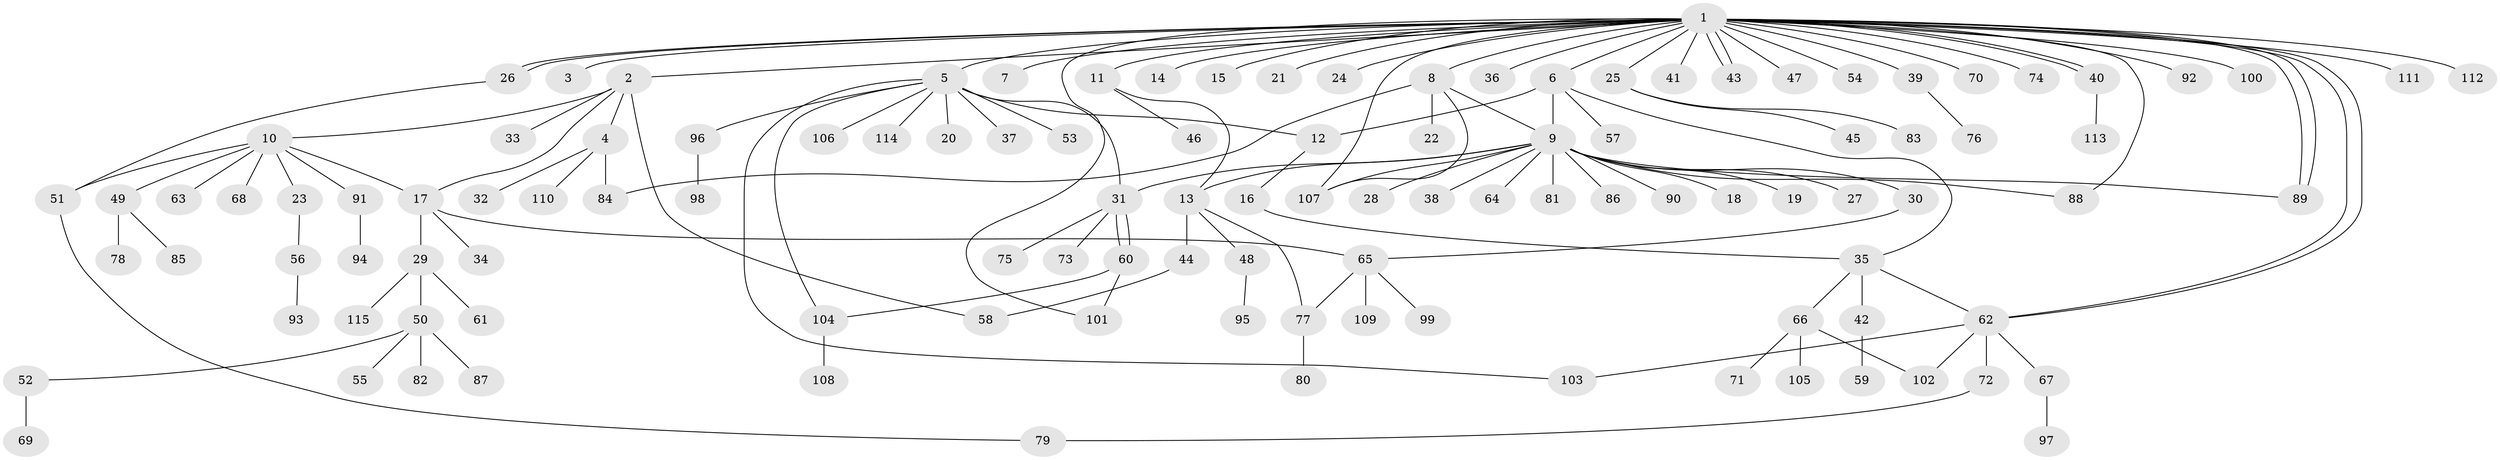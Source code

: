 // coarse degree distribution, {45: 0.011111111111111112, 6: 0.022222222222222223, 1: 0.5666666666666667, 3: 0.06666666666666667, 8: 0.011111111111111112, 4: 0.05555555555555555, 16: 0.011111111111111112, 7: 0.022222222222222223, 2: 0.2111111111111111, 5: 0.022222222222222223}
// Generated by graph-tools (version 1.1) at 2025/41/03/06/25 10:41:45]
// undirected, 115 vertices, 141 edges
graph export_dot {
graph [start="1"]
  node [color=gray90,style=filled];
  1;
  2;
  3;
  4;
  5;
  6;
  7;
  8;
  9;
  10;
  11;
  12;
  13;
  14;
  15;
  16;
  17;
  18;
  19;
  20;
  21;
  22;
  23;
  24;
  25;
  26;
  27;
  28;
  29;
  30;
  31;
  32;
  33;
  34;
  35;
  36;
  37;
  38;
  39;
  40;
  41;
  42;
  43;
  44;
  45;
  46;
  47;
  48;
  49;
  50;
  51;
  52;
  53;
  54;
  55;
  56;
  57;
  58;
  59;
  60;
  61;
  62;
  63;
  64;
  65;
  66;
  67;
  68;
  69;
  70;
  71;
  72;
  73;
  74;
  75;
  76;
  77;
  78;
  79;
  80;
  81;
  82;
  83;
  84;
  85;
  86;
  87;
  88;
  89;
  90;
  91;
  92;
  93;
  94;
  95;
  96;
  97;
  98;
  99;
  100;
  101;
  102;
  103;
  104;
  105;
  106;
  107;
  108;
  109;
  110;
  111;
  112;
  113;
  114;
  115;
  1 -- 2;
  1 -- 3;
  1 -- 5;
  1 -- 6;
  1 -- 7;
  1 -- 8;
  1 -- 11;
  1 -- 14;
  1 -- 15;
  1 -- 21;
  1 -- 24;
  1 -- 25;
  1 -- 26;
  1 -- 26;
  1 -- 36;
  1 -- 39;
  1 -- 40;
  1 -- 40;
  1 -- 41;
  1 -- 43;
  1 -- 43;
  1 -- 47;
  1 -- 54;
  1 -- 62;
  1 -- 62;
  1 -- 70;
  1 -- 74;
  1 -- 88;
  1 -- 89;
  1 -- 89;
  1 -- 92;
  1 -- 100;
  1 -- 101;
  1 -- 107;
  1 -- 111;
  1 -- 112;
  2 -- 4;
  2 -- 10;
  2 -- 17;
  2 -- 33;
  2 -- 58;
  4 -- 32;
  4 -- 84;
  4 -- 110;
  5 -- 12;
  5 -- 20;
  5 -- 31;
  5 -- 37;
  5 -- 53;
  5 -- 96;
  5 -- 103;
  5 -- 104;
  5 -- 106;
  5 -- 114;
  6 -- 9;
  6 -- 12;
  6 -- 35;
  6 -- 57;
  8 -- 9;
  8 -- 22;
  8 -- 84;
  8 -- 107;
  9 -- 13;
  9 -- 18;
  9 -- 19;
  9 -- 27;
  9 -- 28;
  9 -- 30;
  9 -- 31;
  9 -- 38;
  9 -- 64;
  9 -- 81;
  9 -- 86;
  9 -- 88;
  9 -- 89;
  9 -- 90;
  9 -- 107;
  10 -- 17;
  10 -- 23;
  10 -- 49;
  10 -- 51;
  10 -- 63;
  10 -- 68;
  10 -- 91;
  11 -- 13;
  11 -- 46;
  12 -- 16;
  13 -- 44;
  13 -- 48;
  13 -- 77;
  16 -- 35;
  17 -- 29;
  17 -- 34;
  17 -- 65;
  23 -- 56;
  25 -- 45;
  25 -- 83;
  26 -- 51;
  29 -- 50;
  29 -- 61;
  29 -- 115;
  30 -- 65;
  31 -- 60;
  31 -- 60;
  31 -- 73;
  31 -- 75;
  35 -- 42;
  35 -- 62;
  35 -- 66;
  39 -- 76;
  40 -- 113;
  42 -- 59;
  44 -- 58;
  48 -- 95;
  49 -- 78;
  49 -- 85;
  50 -- 52;
  50 -- 55;
  50 -- 82;
  50 -- 87;
  51 -- 79;
  52 -- 69;
  56 -- 93;
  60 -- 101;
  60 -- 104;
  62 -- 67;
  62 -- 72;
  62 -- 102;
  62 -- 103;
  65 -- 77;
  65 -- 99;
  65 -- 109;
  66 -- 71;
  66 -- 102;
  66 -- 105;
  67 -- 97;
  72 -- 79;
  77 -- 80;
  91 -- 94;
  96 -- 98;
  104 -- 108;
}
